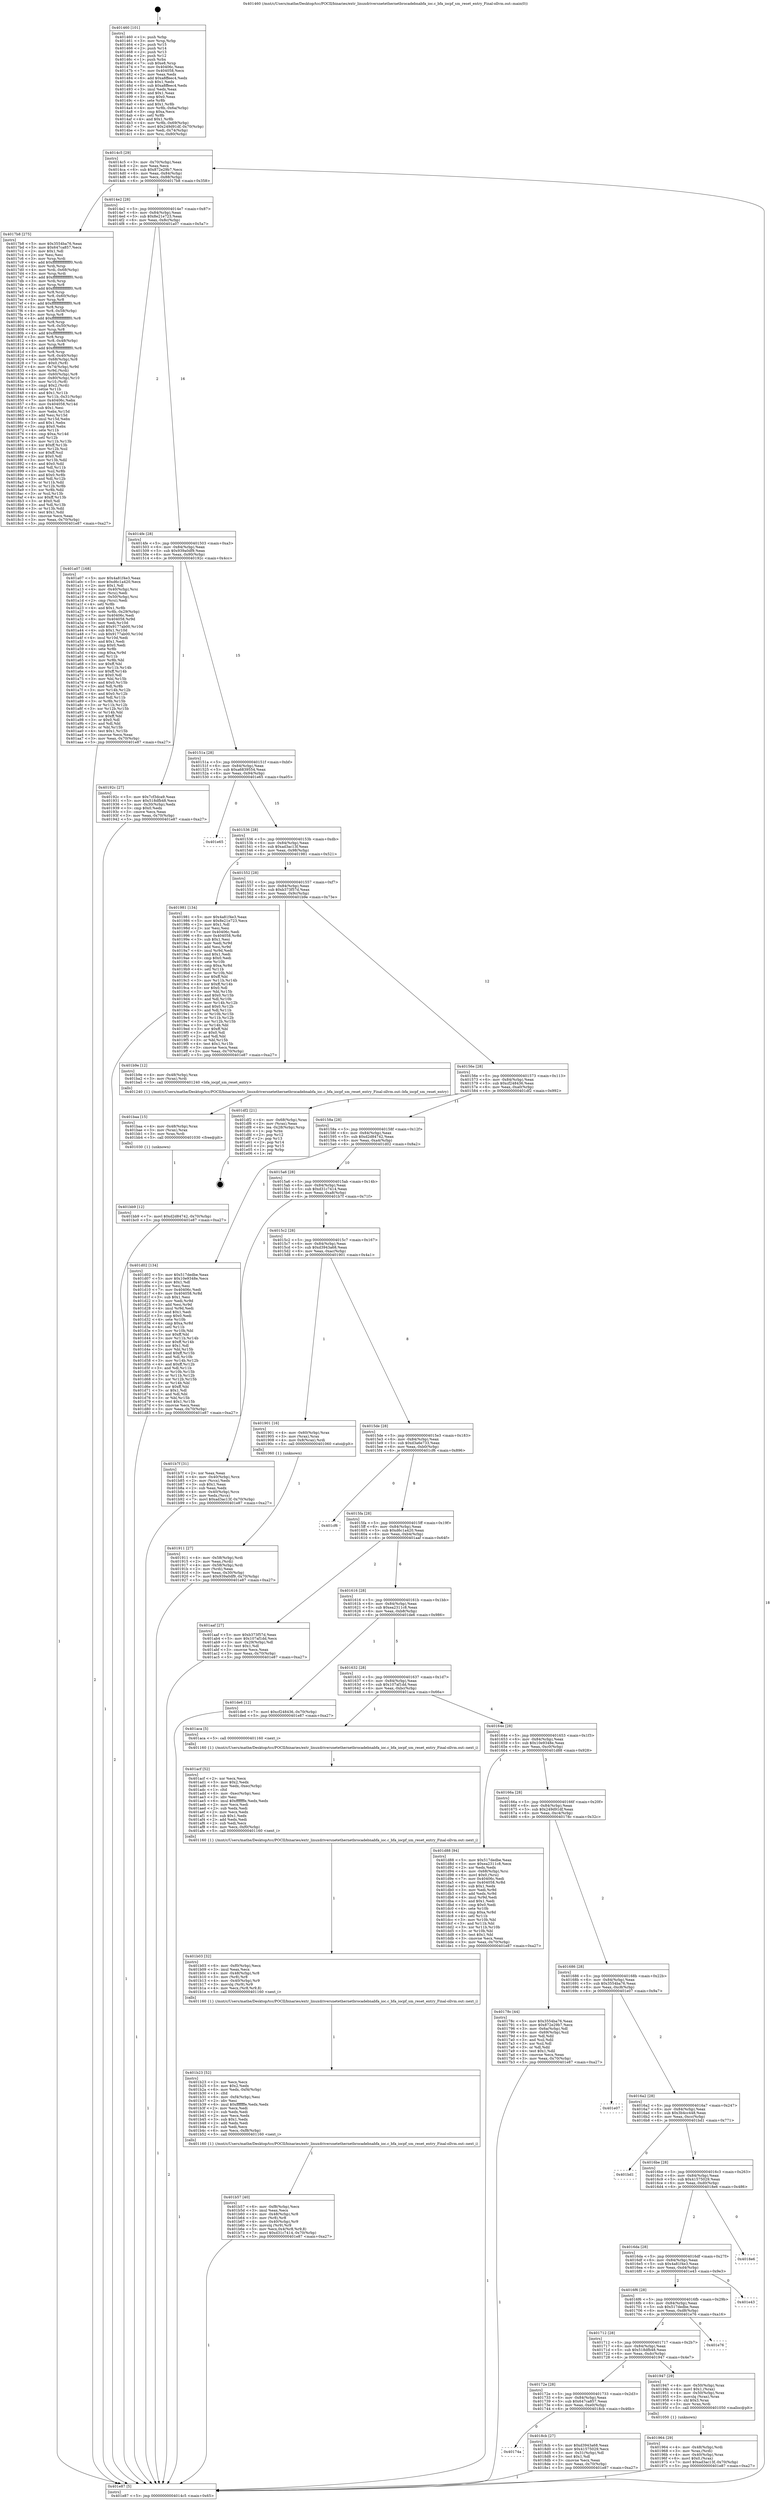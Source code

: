 digraph "0x401460" {
  label = "0x401460 (/mnt/c/Users/mathe/Desktop/tcc/POCII/binaries/extr_linuxdriversnetethernetbrocadebnabfa_ioc.c_bfa_iocpf_sm_reset_entry_Final-ollvm.out::main(0))"
  labelloc = "t"
  node[shape=record]

  Entry [label="",width=0.3,height=0.3,shape=circle,fillcolor=black,style=filled]
  "0x4014c5" [label="{
     0x4014c5 [29]\l
     | [instrs]\l
     &nbsp;&nbsp;0x4014c5 \<+3\>: mov -0x70(%rbp),%eax\l
     &nbsp;&nbsp;0x4014c8 \<+2\>: mov %eax,%ecx\l
     &nbsp;&nbsp;0x4014ca \<+6\>: sub $0x872e29b7,%ecx\l
     &nbsp;&nbsp;0x4014d0 \<+6\>: mov %eax,-0x84(%rbp)\l
     &nbsp;&nbsp;0x4014d6 \<+6\>: mov %ecx,-0x88(%rbp)\l
     &nbsp;&nbsp;0x4014dc \<+6\>: je 00000000004017b8 \<main+0x358\>\l
  }"]
  "0x4017b8" [label="{
     0x4017b8 [275]\l
     | [instrs]\l
     &nbsp;&nbsp;0x4017b8 \<+5\>: mov $0x3554ba76,%eax\l
     &nbsp;&nbsp;0x4017bd \<+5\>: mov $0x647ca857,%ecx\l
     &nbsp;&nbsp;0x4017c2 \<+2\>: mov $0x1,%dl\l
     &nbsp;&nbsp;0x4017c4 \<+2\>: xor %esi,%esi\l
     &nbsp;&nbsp;0x4017c6 \<+3\>: mov %rsp,%rdi\l
     &nbsp;&nbsp;0x4017c9 \<+4\>: add $0xfffffffffffffff0,%rdi\l
     &nbsp;&nbsp;0x4017cd \<+3\>: mov %rdi,%rsp\l
     &nbsp;&nbsp;0x4017d0 \<+4\>: mov %rdi,-0x68(%rbp)\l
     &nbsp;&nbsp;0x4017d4 \<+3\>: mov %rsp,%rdi\l
     &nbsp;&nbsp;0x4017d7 \<+4\>: add $0xfffffffffffffff0,%rdi\l
     &nbsp;&nbsp;0x4017db \<+3\>: mov %rdi,%rsp\l
     &nbsp;&nbsp;0x4017de \<+3\>: mov %rsp,%r8\l
     &nbsp;&nbsp;0x4017e1 \<+4\>: add $0xfffffffffffffff0,%r8\l
     &nbsp;&nbsp;0x4017e5 \<+3\>: mov %r8,%rsp\l
     &nbsp;&nbsp;0x4017e8 \<+4\>: mov %r8,-0x60(%rbp)\l
     &nbsp;&nbsp;0x4017ec \<+3\>: mov %rsp,%r8\l
     &nbsp;&nbsp;0x4017ef \<+4\>: add $0xfffffffffffffff0,%r8\l
     &nbsp;&nbsp;0x4017f3 \<+3\>: mov %r8,%rsp\l
     &nbsp;&nbsp;0x4017f6 \<+4\>: mov %r8,-0x58(%rbp)\l
     &nbsp;&nbsp;0x4017fa \<+3\>: mov %rsp,%r8\l
     &nbsp;&nbsp;0x4017fd \<+4\>: add $0xfffffffffffffff0,%r8\l
     &nbsp;&nbsp;0x401801 \<+3\>: mov %r8,%rsp\l
     &nbsp;&nbsp;0x401804 \<+4\>: mov %r8,-0x50(%rbp)\l
     &nbsp;&nbsp;0x401808 \<+3\>: mov %rsp,%r8\l
     &nbsp;&nbsp;0x40180b \<+4\>: add $0xfffffffffffffff0,%r8\l
     &nbsp;&nbsp;0x40180f \<+3\>: mov %r8,%rsp\l
     &nbsp;&nbsp;0x401812 \<+4\>: mov %r8,-0x48(%rbp)\l
     &nbsp;&nbsp;0x401816 \<+3\>: mov %rsp,%r8\l
     &nbsp;&nbsp;0x401819 \<+4\>: add $0xfffffffffffffff0,%r8\l
     &nbsp;&nbsp;0x40181d \<+3\>: mov %r8,%rsp\l
     &nbsp;&nbsp;0x401820 \<+4\>: mov %r8,-0x40(%rbp)\l
     &nbsp;&nbsp;0x401824 \<+4\>: mov -0x68(%rbp),%r8\l
     &nbsp;&nbsp;0x401828 \<+7\>: movl $0x0,(%r8)\l
     &nbsp;&nbsp;0x40182f \<+4\>: mov -0x74(%rbp),%r9d\l
     &nbsp;&nbsp;0x401833 \<+3\>: mov %r9d,(%rdi)\l
     &nbsp;&nbsp;0x401836 \<+4\>: mov -0x60(%rbp),%r8\l
     &nbsp;&nbsp;0x40183a \<+4\>: mov -0x80(%rbp),%r10\l
     &nbsp;&nbsp;0x40183e \<+3\>: mov %r10,(%r8)\l
     &nbsp;&nbsp;0x401841 \<+3\>: cmpl $0x2,(%rdi)\l
     &nbsp;&nbsp;0x401844 \<+4\>: setne %r11b\l
     &nbsp;&nbsp;0x401848 \<+4\>: and $0x1,%r11b\l
     &nbsp;&nbsp;0x40184c \<+4\>: mov %r11b,-0x31(%rbp)\l
     &nbsp;&nbsp;0x401850 \<+7\>: mov 0x40406c,%ebx\l
     &nbsp;&nbsp;0x401857 \<+8\>: mov 0x404058,%r14d\l
     &nbsp;&nbsp;0x40185f \<+3\>: sub $0x1,%esi\l
     &nbsp;&nbsp;0x401862 \<+3\>: mov %ebx,%r15d\l
     &nbsp;&nbsp;0x401865 \<+3\>: add %esi,%r15d\l
     &nbsp;&nbsp;0x401868 \<+4\>: imul %r15d,%ebx\l
     &nbsp;&nbsp;0x40186c \<+3\>: and $0x1,%ebx\l
     &nbsp;&nbsp;0x40186f \<+3\>: cmp $0x0,%ebx\l
     &nbsp;&nbsp;0x401872 \<+4\>: sete %r11b\l
     &nbsp;&nbsp;0x401876 \<+4\>: cmp $0xa,%r14d\l
     &nbsp;&nbsp;0x40187a \<+4\>: setl %r12b\l
     &nbsp;&nbsp;0x40187e \<+3\>: mov %r11b,%r13b\l
     &nbsp;&nbsp;0x401881 \<+4\>: xor $0xff,%r13b\l
     &nbsp;&nbsp;0x401885 \<+3\>: mov %r12b,%sil\l
     &nbsp;&nbsp;0x401888 \<+4\>: xor $0xff,%sil\l
     &nbsp;&nbsp;0x40188c \<+3\>: xor $0x0,%dl\l
     &nbsp;&nbsp;0x40188f \<+3\>: mov %r13b,%dil\l
     &nbsp;&nbsp;0x401892 \<+4\>: and $0x0,%dil\l
     &nbsp;&nbsp;0x401896 \<+3\>: and %dl,%r11b\l
     &nbsp;&nbsp;0x401899 \<+3\>: mov %sil,%r8b\l
     &nbsp;&nbsp;0x40189c \<+4\>: and $0x0,%r8b\l
     &nbsp;&nbsp;0x4018a0 \<+3\>: and %dl,%r12b\l
     &nbsp;&nbsp;0x4018a3 \<+3\>: or %r11b,%dil\l
     &nbsp;&nbsp;0x4018a6 \<+3\>: or %r12b,%r8b\l
     &nbsp;&nbsp;0x4018a9 \<+3\>: xor %r8b,%dil\l
     &nbsp;&nbsp;0x4018ac \<+3\>: or %sil,%r13b\l
     &nbsp;&nbsp;0x4018af \<+4\>: xor $0xff,%r13b\l
     &nbsp;&nbsp;0x4018b3 \<+3\>: or $0x0,%dl\l
     &nbsp;&nbsp;0x4018b6 \<+3\>: and %dl,%r13b\l
     &nbsp;&nbsp;0x4018b9 \<+3\>: or %r13b,%dil\l
     &nbsp;&nbsp;0x4018bc \<+4\>: test $0x1,%dil\l
     &nbsp;&nbsp;0x4018c0 \<+3\>: cmovne %ecx,%eax\l
     &nbsp;&nbsp;0x4018c3 \<+3\>: mov %eax,-0x70(%rbp)\l
     &nbsp;&nbsp;0x4018c6 \<+5\>: jmp 0000000000401e87 \<main+0xa27\>\l
  }"]
  "0x4014e2" [label="{
     0x4014e2 [28]\l
     | [instrs]\l
     &nbsp;&nbsp;0x4014e2 \<+5\>: jmp 00000000004014e7 \<main+0x87\>\l
     &nbsp;&nbsp;0x4014e7 \<+6\>: mov -0x84(%rbp),%eax\l
     &nbsp;&nbsp;0x4014ed \<+5\>: sub $0x8e21e723,%eax\l
     &nbsp;&nbsp;0x4014f2 \<+6\>: mov %eax,-0x8c(%rbp)\l
     &nbsp;&nbsp;0x4014f8 \<+6\>: je 0000000000401a07 \<main+0x5a7\>\l
  }"]
  Exit [label="",width=0.3,height=0.3,shape=circle,fillcolor=black,style=filled,peripheries=2]
  "0x401a07" [label="{
     0x401a07 [168]\l
     | [instrs]\l
     &nbsp;&nbsp;0x401a07 \<+5\>: mov $0x4a81f4e3,%eax\l
     &nbsp;&nbsp;0x401a0c \<+5\>: mov $0xd6c1a420,%ecx\l
     &nbsp;&nbsp;0x401a11 \<+2\>: mov $0x1,%dl\l
     &nbsp;&nbsp;0x401a13 \<+4\>: mov -0x40(%rbp),%rsi\l
     &nbsp;&nbsp;0x401a17 \<+2\>: mov (%rsi),%edi\l
     &nbsp;&nbsp;0x401a19 \<+4\>: mov -0x50(%rbp),%rsi\l
     &nbsp;&nbsp;0x401a1d \<+2\>: cmp (%rsi),%edi\l
     &nbsp;&nbsp;0x401a1f \<+4\>: setl %r8b\l
     &nbsp;&nbsp;0x401a23 \<+4\>: and $0x1,%r8b\l
     &nbsp;&nbsp;0x401a27 \<+4\>: mov %r8b,-0x29(%rbp)\l
     &nbsp;&nbsp;0x401a2b \<+7\>: mov 0x40406c,%edi\l
     &nbsp;&nbsp;0x401a32 \<+8\>: mov 0x404058,%r9d\l
     &nbsp;&nbsp;0x401a3a \<+3\>: mov %edi,%r10d\l
     &nbsp;&nbsp;0x401a3d \<+7\>: add $0x9177ab00,%r10d\l
     &nbsp;&nbsp;0x401a44 \<+4\>: sub $0x1,%r10d\l
     &nbsp;&nbsp;0x401a48 \<+7\>: sub $0x9177ab00,%r10d\l
     &nbsp;&nbsp;0x401a4f \<+4\>: imul %r10d,%edi\l
     &nbsp;&nbsp;0x401a53 \<+3\>: and $0x1,%edi\l
     &nbsp;&nbsp;0x401a56 \<+3\>: cmp $0x0,%edi\l
     &nbsp;&nbsp;0x401a59 \<+4\>: sete %r8b\l
     &nbsp;&nbsp;0x401a5d \<+4\>: cmp $0xa,%r9d\l
     &nbsp;&nbsp;0x401a61 \<+4\>: setl %r11b\l
     &nbsp;&nbsp;0x401a65 \<+3\>: mov %r8b,%bl\l
     &nbsp;&nbsp;0x401a68 \<+3\>: xor $0xff,%bl\l
     &nbsp;&nbsp;0x401a6b \<+3\>: mov %r11b,%r14b\l
     &nbsp;&nbsp;0x401a6e \<+4\>: xor $0xff,%r14b\l
     &nbsp;&nbsp;0x401a72 \<+3\>: xor $0x0,%dl\l
     &nbsp;&nbsp;0x401a75 \<+3\>: mov %bl,%r15b\l
     &nbsp;&nbsp;0x401a78 \<+4\>: and $0x0,%r15b\l
     &nbsp;&nbsp;0x401a7c \<+3\>: and %dl,%r8b\l
     &nbsp;&nbsp;0x401a7f \<+3\>: mov %r14b,%r12b\l
     &nbsp;&nbsp;0x401a82 \<+4\>: and $0x0,%r12b\l
     &nbsp;&nbsp;0x401a86 \<+3\>: and %dl,%r11b\l
     &nbsp;&nbsp;0x401a89 \<+3\>: or %r8b,%r15b\l
     &nbsp;&nbsp;0x401a8c \<+3\>: or %r11b,%r12b\l
     &nbsp;&nbsp;0x401a8f \<+3\>: xor %r12b,%r15b\l
     &nbsp;&nbsp;0x401a92 \<+3\>: or %r14b,%bl\l
     &nbsp;&nbsp;0x401a95 \<+3\>: xor $0xff,%bl\l
     &nbsp;&nbsp;0x401a98 \<+3\>: or $0x0,%dl\l
     &nbsp;&nbsp;0x401a9b \<+2\>: and %dl,%bl\l
     &nbsp;&nbsp;0x401a9d \<+3\>: or %bl,%r15b\l
     &nbsp;&nbsp;0x401aa0 \<+4\>: test $0x1,%r15b\l
     &nbsp;&nbsp;0x401aa4 \<+3\>: cmovne %ecx,%eax\l
     &nbsp;&nbsp;0x401aa7 \<+3\>: mov %eax,-0x70(%rbp)\l
     &nbsp;&nbsp;0x401aaa \<+5\>: jmp 0000000000401e87 \<main+0xa27\>\l
  }"]
  "0x4014fe" [label="{
     0x4014fe [28]\l
     | [instrs]\l
     &nbsp;&nbsp;0x4014fe \<+5\>: jmp 0000000000401503 \<main+0xa3\>\l
     &nbsp;&nbsp;0x401503 \<+6\>: mov -0x84(%rbp),%eax\l
     &nbsp;&nbsp;0x401509 \<+5\>: sub $0x939a0df9,%eax\l
     &nbsp;&nbsp;0x40150e \<+6\>: mov %eax,-0x90(%rbp)\l
     &nbsp;&nbsp;0x401514 \<+6\>: je 000000000040192c \<main+0x4cc\>\l
  }"]
  "0x401bb9" [label="{
     0x401bb9 [12]\l
     | [instrs]\l
     &nbsp;&nbsp;0x401bb9 \<+7\>: movl $0xd2d84742,-0x70(%rbp)\l
     &nbsp;&nbsp;0x401bc0 \<+5\>: jmp 0000000000401e87 \<main+0xa27\>\l
  }"]
  "0x40192c" [label="{
     0x40192c [27]\l
     | [instrs]\l
     &nbsp;&nbsp;0x40192c \<+5\>: mov $0x7cf3dca9,%eax\l
     &nbsp;&nbsp;0x401931 \<+5\>: mov $0x518dfb48,%ecx\l
     &nbsp;&nbsp;0x401936 \<+3\>: mov -0x30(%rbp),%edx\l
     &nbsp;&nbsp;0x401939 \<+3\>: cmp $0x0,%edx\l
     &nbsp;&nbsp;0x40193c \<+3\>: cmove %ecx,%eax\l
     &nbsp;&nbsp;0x40193f \<+3\>: mov %eax,-0x70(%rbp)\l
     &nbsp;&nbsp;0x401942 \<+5\>: jmp 0000000000401e87 \<main+0xa27\>\l
  }"]
  "0x40151a" [label="{
     0x40151a [28]\l
     | [instrs]\l
     &nbsp;&nbsp;0x40151a \<+5\>: jmp 000000000040151f \<main+0xbf\>\l
     &nbsp;&nbsp;0x40151f \<+6\>: mov -0x84(%rbp),%eax\l
     &nbsp;&nbsp;0x401525 \<+5\>: sub $0xa6839554,%eax\l
     &nbsp;&nbsp;0x40152a \<+6\>: mov %eax,-0x94(%rbp)\l
     &nbsp;&nbsp;0x401530 \<+6\>: je 0000000000401e65 \<main+0xa05\>\l
  }"]
  "0x401baa" [label="{
     0x401baa [15]\l
     | [instrs]\l
     &nbsp;&nbsp;0x401baa \<+4\>: mov -0x48(%rbp),%rax\l
     &nbsp;&nbsp;0x401bae \<+3\>: mov (%rax),%rax\l
     &nbsp;&nbsp;0x401bb1 \<+3\>: mov %rax,%rdi\l
     &nbsp;&nbsp;0x401bb4 \<+5\>: call 0000000000401030 \<free@plt\>\l
     | [calls]\l
     &nbsp;&nbsp;0x401030 \{1\} (unknown)\l
  }"]
  "0x401e65" [label="{
     0x401e65\l
  }", style=dashed]
  "0x401536" [label="{
     0x401536 [28]\l
     | [instrs]\l
     &nbsp;&nbsp;0x401536 \<+5\>: jmp 000000000040153b \<main+0xdb\>\l
     &nbsp;&nbsp;0x40153b \<+6\>: mov -0x84(%rbp),%eax\l
     &nbsp;&nbsp;0x401541 \<+5\>: sub $0xad3ac13f,%eax\l
     &nbsp;&nbsp;0x401546 \<+6\>: mov %eax,-0x98(%rbp)\l
     &nbsp;&nbsp;0x40154c \<+6\>: je 0000000000401981 \<main+0x521\>\l
  }"]
  "0x401b57" [label="{
     0x401b57 [40]\l
     | [instrs]\l
     &nbsp;&nbsp;0x401b57 \<+6\>: mov -0xf8(%rbp),%ecx\l
     &nbsp;&nbsp;0x401b5d \<+3\>: imul %eax,%ecx\l
     &nbsp;&nbsp;0x401b60 \<+4\>: mov -0x48(%rbp),%r8\l
     &nbsp;&nbsp;0x401b64 \<+3\>: mov (%r8),%r8\l
     &nbsp;&nbsp;0x401b67 \<+4\>: mov -0x40(%rbp),%r9\l
     &nbsp;&nbsp;0x401b6b \<+3\>: movslq (%r9),%r9\l
     &nbsp;&nbsp;0x401b6e \<+5\>: mov %ecx,0x4(%r8,%r9,8)\l
     &nbsp;&nbsp;0x401b73 \<+7\>: movl $0xd31c7414,-0x70(%rbp)\l
     &nbsp;&nbsp;0x401b7a \<+5\>: jmp 0000000000401e87 \<main+0xa27\>\l
  }"]
  "0x401981" [label="{
     0x401981 [134]\l
     | [instrs]\l
     &nbsp;&nbsp;0x401981 \<+5\>: mov $0x4a81f4e3,%eax\l
     &nbsp;&nbsp;0x401986 \<+5\>: mov $0x8e21e723,%ecx\l
     &nbsp;&nbsp;0x40198b \<+2\>: mov $0x1,%dl\l
     &nbsp;&nbsp;0x40198d \<+2\>: xor %esi,%esi\l
     &nbsp;&nbsp;0x40198f \<+7\>: mov 0x40406c,%edi\l
     &nbsp;&nbsp;0x401996 \<+8\>: mov 0x404058,%r8d\l
     &nbsp;&nbsp;0x40199e \<+3\>: sub $0x1,%esi\l
     &nbsp;&nbsp;0x4019a1 \<+3\>: mov %edi,%r9d\l
     &nbsp;&nbsp;0x4019a4 \<+3\>: add %esi,%r9d\l
     &nbsp;&nbsp;0x4019a7 \<+4\>: imul %r9d,%edi\l
     &nbsp;&nbsp;0x4019ab \<+3\>: and $0x1,%edi\l
     &nbsp;&nbsp;0x4019ae \<+3\>: cmp $0x0,%edi\l
     &nbsp;&nbsp;0x4019b1 \<+4\>: sete %r10b\l
     &nbsp;&nbsp;0x4019b5 \<+4\>: cmp $0xa,%r8d\l
     &nbsp;&nbsp;0x4019b9 \<+4\>: setl %r11b\l
     &nbsp;&nbsp;0x4019bd \<+3\>: mov %r10b,%bl\l
     &nbsp;&nbsp;0x4019c0 \<+3\>: xor $0xff,%bl\l
     &nbsp;&nbsp;0x4019c3 \<+3\>: mov %r11b,%r14b\l
     &nbsp;&nbsp;0x4019c6 \<+4\>: xor $0xff,%r14b\l
     &nbsp;&nbsp;0x4019ca \<+3\>: xor $0x0,%dl\l
     &nbsp;&nbsp;0x4019cd \<+3\>: mov %bl,%r15b\l
     &nbsp;&nbsp;0x4019d0 \<+4\>: and $0x0,%r15b\l
     &nbsp;&nbsp;0x4019d4 \<+3\>: and %dl,%r10b\l
     &nbsp;&nbsp;0x4019d7 \<+3\>: mov %r14b,%r12b\l
     &nbsp;&nbsp;0x4019da \<+4\>: and $0x0,%r12b\l
     &nbsp;&nbsp;0x4019de \<+3\>: and %dl,%r11b\l
     &nbsp;&nbsp;0x4019e1 \<+3\>: or %r10b,%r15b\l
     &nbsp;&nbsp;0x4019e4 \<+3\>: or %r11b,%r12b\l
     &nbsp;&nbsp;0x4019e7 \<+3\>: xor %r12b,%r15b\l
     &nbsp;&nbsp;0x4019ea \<+3\>: or %r14b,%bl\l
     &nbsp;&nbsp;0x4019ed \<+3\>: xor $0xff,%bl\l
     &nbsp;&nbsp;0x4019f0 \<+3\>: or $0x0,%dl\l
     &nbsp;&nbsp;0x4019f3 \<+2\>: and %dl,%bl\l
     &nbsp;&nbsp;0x4019f5 \<+3\>: or %bl,%r15b\l
     &nbsp;&nbsp;0x4019f8 \<+4\>: test $0x1,%r15b\l
     &nbsp;&nbsp;0x4019fc \<+3\>: cmovne %ecx,%eax\l
     &nbsp;&nbsp;0x4019ff \<+3\>: mov %eax,-0x70(%rbp)\l
     &nbsp;&nbsp;0x401a02 \<+5\>: jmp 0000000000401e87 \<main+0xa27\>\l
  }"]
  "0x401552" [label="{
     0x401552 [28]\l
     | [instrs]\l
     &nbsp;&nbsp;0x401552 \<+5\>: jmp 0000000000401557 \<main+0xf7\>\l
     &nbsp;&nbsp;0x401557 \<+6\>: mov -0x84(%rbp),%eax\l
     &nbsp;&nbsp;0x40155d \<+5\>: sub $0xb373f57d,%eax\l
     &nbsp;&nbsp;0x401562 \<+6\>: mov %eax,-0x9c(%rbp)\l
     &nbsp;&nbsp;0x401568 \<+6\>: je 0000000000401b9e \<main+0x73e\>\l
  }"]
  "0x401b23" [label="{
     0x401b23 [52]\l
     | [instrs]\l
     &nbsp;&nbsp;0x401b23 \<+2\>: xor %ecx,%ecx\l
     &nbsp;&nbsp;0x401b25 \<+5\>: mov $0x2,%edx\l
     &nbsp;&nbsp;0x401b2a \<+6\>: mov %edx,-0xf4(%rbp)\l
     &nbsp;&nbsp;0x401b30 \<+1\>: cltd\l
     &nbsp;&nbsp;0x401b31 \<+6\>: mov -0xf4(%rbp),%esi\l
     &nbsp;&nbsp;0x401b37 \<+2\>: idiv %esi\l
     &nbsp;&nbsp;0x401b39 \<+6\>: imul $0xfffffffe,%edx,%edx\l
     &nbsp;&nbsp;0x401b3f \<+2\>: mov %ecx,%edi\l
     &nbsp;&nbsp;0x401b41 \<+2\>: sub %edx,%edi\l
     &nbsp;&nbsp;0x401b43 \<+2\>: mov %ecx,%edx\l
     &nbsp;&nbsp;0x401b45 \<+3\>: sub $0x1,%edx\l
     &nbsp;&nbsp;0x401b48 \<+2\>: add %edx,%edi\l
     &nbsp;&nbsp;0x401b4a \<+2\>: sub %edi,%ecx\l
     &nbsp;&nbsp;0x401b4c \<+6\>: mov %ecx,-0xf8(%rbp)\l
     &nbsp;&nbsp;0x401b52 \<+5\>: call 0000000000401160 \<next_i\>\l
     | [calls]\l
     &nbsp;&nbsp;0x401160 \{1\} (/mnt/c/Users/mathe/Desktop/tcc/POCII/binaries/extr_linuxdriversnetethernetbrocadebnabfa_ioc.c_bfa_iocpf_sm_reset_entry_Final-ollvm.out::next_i)\l
  }"]
  "0x401b9e" [label="{
     0x401b9e [12]\l
     | [instrs]\l
     &nbsp;&nbsp;0x401b9e \<+4\>: mov -0x48(%rbp),%rax\l
     &nbsp;&nbsp;0x401ba2 \<+3\>: mov (%rax),%rdi\l
     &nbsp;&nbsp;0x401ba5 \<+5\>: call 0000000000401240 \<bfa_iocpf_sm_reset_entry\>\l
     | [calls]\l
     &nbsp;&nbsp;0x401240 \{1\} (/mnt/c/Users/mathe/Desktop/tcc/POCII/binaries/extr_linuxdriversnetethernetbrocadebnabfa_ioc.c_bfa_iocpf_sm_reset_entry_Final-ollvm.out::bfa_iocpf_sm_reset_entry)\l
  }"]
  "0x40156e" [label="{
     0x40156e [28]\l
     | [instrs]\l
     &nbsp;&nbsp;0x40156e \<+5\>: jmp 0000000000401573 \<main+0x113\>\l
     &nbsp;&nbsp;0x401573 \<+6\>: mov -0x84(%rbp),%eax\l
     &nbsp;&nbsp;0x401579 \<+5\>: sub $0xcf248436,%eax\l
     &nbsp;&nbsp;0x40157e \<+6\>: mov %eax,-0xa0(%rbp)\l
     &nbsp;&nbsp;0x401584 \<+6\>: je 0000000000401df2 \<main+0x992\>\l
  }"]
  "0x401b03" [label="{
     0x401b03 [32]\l
     | [instrs]\l
     &nbsp;&nbsp;0x401b03 \<+6\>: mov -0xf0(%rbp),%ecx\l
     &nbsp;&nbsp;0x401b09 \<+3\>: imul %eax,%ecx\l
     &nbsp;&nbsp;0x401b0c \<+4\>: mov -0x48(%rbp),%r8\l
     &nbsp;&nbsp;0x401b10 \<+3\>: mov (%r8),%r8\l
     &nbsp;&nbsp;0x401b13 \<+4\>: mov -0x40(%rbp),%r9\l
     &nbsp;&nbsp;0x401b17 \<+3\>: movslq (%r9),%r9\l
     &nbsp;&nbsp;0x401b1a \<+4\>: mov %ecx,(%r8,%r9,8)\l
     &nbsp;&nbsp;0x401b1e \<+5\>: call 0000000000401160 \<next_i\>\l
     | [calls]\l
     &nbsp;&nbsp;0x401160 \{1\} (/mnt/c/Users/mathe/Desktop/tcc/POCII/binaries/extr_linuxdriversnetethernetbrocadebnabfa_ioc.c_bfa_iocpf_sm_reset_entry_Final-ollvm.out::next_i)\l
  }"]
  "0x401df2" [label="{
     0x401df2 [21]\l
     | [instrs]\l
     &nbsp;&nbsp;0x401df2 \<+4\>: mov -0x68(%rbp),%rax\l
     &nbsp;&nbsp;0x401df6 \<+2\>: mov (%rax),%eax\l
     &nbsp;&nbsp;0x401df8 \<+4\>: lea -0x28(%rbp),%rsp\l
     &nbsp;&nbsp;0x401dfc \<+1\>: pop %rbx\l
     &nbsp;&nbsp;0x401dfd \<+2\>: pop %r12\l
     &nbsp;&nbsp;0x401dff \<+2\>: pop %r13\l
     &nbsp;&nbsp;0x401e01 \<+2\>: pop %r14\l
     &nbsp;&nbsp;0x401e03 \<+2\>: pop %r15\l
     &nbsp;&nbsp;0x401e05 \<+1\>: pop %rbp\l
     &nbsp;&nbsp;0x401e06 \<+1\>: ret\l
  }"]
  "0x40158a" [label="{
     0x40158a [28]\l
     | [instrs]\l
     &nbsp;&nbsp;0x40158a \<+5\>: jmp 000000000040158f \<main+0x12f\>\l
     &nbsp;&nbsp;0x40158f \<+6\>: mov -0x84(%rbp),%eax\l
     &nbsp;&nbsp;0x401595 \<+5\>: sub $0xd2d84742,%eax\l
     &nbsp;&nbsp;0x40159a \<+6\>: mov %eax,-0xa4(%rbp)\l
     &nbsp;&nbsp;0x4015a0 \<+6\>: je 0000000000401d02 \<main+0x8a2\>\l
  }"]
  "0x401acf" [label="{
     0x401acf [52]\l
     | [instrs]\l
     &nbsp;&nbsp;0x401acf \<+2\>: xor %ecx,%ecx\l
     &nbsp;&nbsp;0x401ad1 \<+5\>: mov $0x2,%edx\l
     &nbsp;&nbsp;0x401ad6 \<+6\>: mov %edx,-0xec(%rbp)\l
     &nbsp;&nbsp;0x401adc \<+1\>: cltd\l
     &nbsp;&nbsp;0x401add \<+6\>: mov -0xec(%rbp),%esi\l
     &nbsp;&nbsp;0x401ae3 \<+2\>: idiv %esi\l
     &nbsp;&nbsp;0x401ae5 \<+6\>: imul $0xfffffffe,%edx,%edx\l
     &nbsp;&nbsp;0x401aeb \<+2\>: mov %ecx,%edi\l
     &nbsp;&nbsp;0x401aed \<+2\>: sub %edx,%edi\l
     &nbsp;&nbsp;0x401aef \<+2\>: mov %ecx,%edx\l
     &nbsp;&nbsp;0x401af1 \<+3\>: sub $0x1,%edx\l
     &nbsp;&nbsp;0x401af4 \<+2\>: add %edx,%edi\l
     &nbsp;&nbsp;0x401af6 \<+2\>: sub %edi,%ecx\l
     &nbsp;&nbsp;0x401af8 \<+6\>: mov %ecx,-0xf0(%rbp)\l
     &nbsp;&nbsp;0x401afe \<+5\>: call 0000000000401160 \<next_i\>\l
     | [calls]\l
     &nbsp;&nbsp;0x401160 \{1\} (/mnt/c/Users/mathe/Desktop/tcc/POCII/binaries/extr_linuxdriversnetethernetbrocadebnabfa_ioc.c_bfa_iocpf_sm_reset_entry_Final-ollvm.out::next_i)\l
  }"]
  "0x401d02" [label="{
     0x401d02 [134]\l
     | [instrs]\l
     &nbsp;&nbsp;0x401d02 \<+5\>: mov $0x517dedbe,%eax\l
     &nbsp;&nbsp;0x401d07 \<+5\>: mov $0x10e9348e,%ecx\l
     &nbsp;&nbsp;0x401d0c \<+2\>: mov $0x1,%dl\l
     &nbsp;&nbsp;0x401d0e \<+2\>: xor %esi,%esi\l
     &nbsp;&nbsp;0x401d10 \<+7\>: mov 0x40406c,%edi\l
     &nbsp;&nbsp;0x401d17 \<+8\>: mov 0x404058,%r8d\l
     &nbsp;&nbsp;0x401d1f \<+3\>: sub $0x1,%esi\l
     &nbsp;&nbsp;0x401d22 \<+3\>: mov %edi,%r9d\l
     &nbsp;&nbsp;0x401d25 \<+3\>: add %esi,%r9d\l
     &nbsp;&nbsp;0x401d28 \<+4\>: imul %r9d,%edi\l
     &nbsp;&nbsp;0x401d2c \<+3\>: and $0x1,%edi\l
     &nbsp;&nbsp;0x401d2f \<+3\>: cmp $0x0,%edi\l
     &nbsp;&nbsp;0x401d32 \<+4\>: sete %r10b\l
     &nbsp;&nbsp;0x401d36 \<+4\>: cmp $0xa,%r8d\l
     &nbsp;&nbsp;0x401d3a \<+4\>: setl %r11b\l
     &nbsp;&nbsp;0x401d3e \<+3\>: mov %r10b,%bl\l
     &nbsp;&nbsp;0x401d41 \<+3\>: xor $0xff,%bl\l
     &nbsp;&nbsp;0x401d44 \<+3\>: mov %r11b,%r14b\l
     &nbsp;&nbsp;0x401d47 \<+4\>: xor $0xff,%r14b\l
     &nbsp;&nbsp;0x401d4b \<+3\>: xor $0x1,%dl\l
     &nbsp;&nbsp;0x401d4e \<+3\>: mov %bl,%r15b\l
     &nbsp;&nbsp;0x401d51 \<+4\>: and $0xff,%r15b\l
     &nbsp;&nbsp;0x401d55 \<+3\>: and %dl,%r10b\l
     &nbsp;&nbsp;0x401d58 \<+3\>: mov %r14b,%r12b\l
     &nbsp;&nbsp;0x401d5b \<+4\>: and $0xff,%r12b\l
     &nbsp;&nbsp;0x401d5f \<+3\>: and %dl,%r11b\l
     &nbsp;&nbsp;0x401d62 \<+3\>: or %r10b,%r15b\l
     &nbsp;&nbsp;0x401d65 \<+3\>: or %r11b,%r12b\l
     &nbsp;&nbsp;0x401d68 \<+3\>: xor %r12b,%r15b\l
     &nbsp;&nbsp;0x401d6b \<+3\>: or %r14b,%bl\l
     &nbsp;&nbsp;0x401d6e \<+3\>: xor $0xff,%bl\l
     &nbsp;&nbsp;0x401d71 \<+3\>: or $0x1,%dl\l
     &nbsp;&nbsp;0x401d74 \<+2\>: and %dl,%bl\l
     &nbsp;&nbsp;0x401d76 \<+3\>: or %bl,%r15b\l
     &nbsp;&nbsp;0x401d79 \<+4\>: test $0x1,%r15b\l
     &nbsp;&nbsp;0x401d7d \<+3\>: cmovne %ecx,%eax\l
     &nbsp;&nbsp;0x401d80 \<+3\>: mov %eax,-0x70(%rbp)\l
     &nbsp;&nbsp;0x401d83 \<+5\>: jmp 0000000000401e87 \<main+0xa27\>\l
  }"]
  "0x4015a6" [label="{
     0x4015a6 [28]\l
     | [instrs]\l
     &nbsp;&nbsp;0x4015a6 \<+5\>: jmp 00000000004015ab \<main+0x14b\>\l
     &nbsp;&nbsp;0x4015ab \<+6\>: mov -0x84(%rbp),%eax\l
     &nbsp;&nbsp;0x4015b1 \<+5\>: sub $0xd31c7414,%eax\l
     &nbsp;&nbsp;0x4015b6 \<+6\>: mov %eax,-0xa8(%rbp)\l
     &nbsp;&nbsp;0x4015bc \<+6\>: je 0000000000401b7f \<main+0x71f\>\l
  }"]
  "0x401964" [label="{
     0x401964 [29]\l
     | [instrs]\l
     &nbsp;&nbsp;0x401964 \<+4\>: mov -0x48(%rbp),%rdi\l
     &nbsp;&nbsp;0x401968 \<+3\>: mov %rax,(%rdi)\l
     &nbsp;&nbsp;0x40196b \<+4\>: mov -0x40(%rbp),%rax\l
     &nbsp;&nbsp;0x40196f \<+6\>: movl $0x0,(%rax)\l
     &nbsp;&nbsp;0x401975 \<+7\>: movl $0xad3ac13f,-0x70(%rbp)\l
     &nbsp;&nbsp;0x40197c \<+5\>: jmp 0000000000401e87 \<main+0xa27\>\l
  }"]
  "0x401b7f" [label="{
     0x401b7f [31]\l
     | [instrs]\l
     &nbsp;&nbsp;0x401b7f \<+2\>: xor %eax,%eax\l
     &nbsp;&nbsp;0x401b81 \<+4\>: mov -0x40(%rbp),%rcx\l
     &nbsp;&nbsp;0x401b85 \<+2\>: mov (%rcx),%edx\l
     &nbsp;&nbsp;0x401b87 \<+3\>: sub $0x1,%eax\l
     &nbsp;&nbsp;0x401b8a \<+2\>: sub %eax,%edx\l
     &nbsp;&nbsp;0x401b8c \<+4\>: mov -0x40(%rbp),%rcx\l
     &nbsp;&nbsp;0x401b90 \<+2\>: mov %edx,(%rcx)\l
     &nbsp;&nbsp;0x401b92 \<+7\>: movl $0xad3ac13f,-0x70(%rbp)\l
     &nbsp;&nbsp;0x401b99 \<+5\>: jmp 0000000000401e87 \<main+0xa27\>\l
  }"]
  "0x4015c2" [label="{
     0x4015c2 [28]\l
     | [instrs]\l
     &nbsp;&nbsp;0x4015c2 \<+5\>: jmp 00000000004015c7 \<main+0x167\>\l
     &nbsp;&nbsp;0x4015c7 \<+6\>: mov -0x84(%rbp),%eax\l
     &nbsp;&nbsp;0x4015cd \<+5\>: sub $0xd3943a68,%eax\l
     &nbsp;&nbsp;0x4015d2 \<+6\>: mov %eax,-0xac(%rbp)\l
     &nbsp;&nbsp;0x4015d8 \<+6\>: je 0000000000401901 \<main+0x4a1\>\l
  }"]
  "0x401911" [label="{
     0x401911 [27]\l
     | [instrs]\l
     &nbsp;&nbsp;0x401911 \<+4\>: mov -0x58(%rbp),%rdi\l
     &nbsp;&nbsp;0x401915 \<+2\>: mov %eax,(%rdi)\l
     &nbsp;&nbsp;0x401917 \<+4\>: mov -0x58(%rbp),%rdi\l
     &nbsp;&nbsp;0x40191b \<+2\>: mov (%rdi),%eax\l
     &nbsp;&nbsp;0x40191d \<+3\>: mov %eax,-0x30(%rbp)\l
     &nbsp;&nbsp;0x401920 \<+7\>: movl $0x939a0df9,-0x70(%rbp)\l
     &nbsp;&nbsp;0x401927 \<+5\>: jmp 0000000000401e87 \<main+0xa27\>\l
  }"]
  "0x401901" [label="{
     0x401901 [16]\l
     | [instrs]\l
     &nbsp;&nbsp;0x401901 \<+4\>: mov -0x60(%rbp),%rax\l
     &nbsp;&nbsp;0x401905 \<+3\>: mov (%rax),%rax\l
     &nbsp;&nbsp;0x401908 \<+4\>: mov 0x8(%rax),%rdi\l
     &nbsp;&nbsp;0x40190c \<+5\>: call 0000000000401060 \<atoi@plt\>\l
     | [calls]\l
     &nbsp;&nbsp;0x401060 \{1\} (unknown)\l
  }"]
  "0x4015de" [label="{
     0x4015de [28]\l
     | [instrs]\l
     &nbsp;&nbsp;0x4015de \<+5\>: jmp 00000000004015e3 \<main+0x183\>\l
     &nbsp;&nbsp;0x4015e3 \<+6\>: mov -0x84(%rbp),%eax\l
     &nbsp;&nbsp;0x4015e9 \<+5\>: sub $0xd3a6e733,%eax\l
     &nbsp;&nbsp;0x4015ee \<+6\>: mov %eax,-0xb0(%rbp)\l
     &nbsp;&nbsp;0x4015f4 \<+6\>: je 0000000000401cf6 \<main+0x896\>\l
  }"]
  "0x40174a" [label="{
     0x40174a\l
  }", style=dashed]
  "0x401cf6" [label="{
     0x401cf6\l
  }", style=dashed]
  "0x4015fa" [label="{
     0x4015fa [28]\l
     | [instrs]\l
     &nbsp;&nbsp;0x4015fa \<+5\>: jmp 00000000004015ff \<main+0x19f\>\l
     &nbsp;&nbsp;0x4015ff \<+6\>: mov -0x84(%rbp),%eax\l
     &nbsp;&nbsp;0x401605 \<+5\>: sub $0xd6c1a420,%eax\l
     &nbsp;&nbsp;0x40160a \<+6\>: mov %eax,-0xb4(%rbp)\l
     &nbsp;&nbsp;0x401610 \<+6\>: je 0000000000401aaf \<main+0x64f\>\l
  }"]
  "0x4018cb" [label="{
     0x4018cb [27]\l
     | [instrs]\l
     &nbsp;&nbsp;0x4018cb \<+5\>: mov $0xd3943a68,%eax\l
     &nbsp;&nbsp;0x4018d0 \<+5\>: mov $0x41575029,%ecx\l
     &nbsp;&nbsp;0x4018d5 \<+3\>: mov -0x31(%rbp),%dl\l
     &nbsp;&nbsp;0x4018d8 \<+3\>: test $0x1,%dl\l
     &nbsp;&nbsp;0x4018db \<+3\>: cmovne %ecx,%eax\l
     &nbsp;&nbsp;0x4018de \<+3\>: mov %eax,-0x70(%rbp)\l
     &nbsp;&nbsp;0x4018e1 \<+5\>: jmp 0000000000401e87 \<main+0xa27\>\l
  }"]
  "0x401aaf" [label="{
     0x401aaf [27]\l
     | [instrs]\l
     &nbsp;&nbsp;0x401aaf \<+5\>: mov $0xb373f57d,%eax\l
     &nbsp;&nbsp;0x401ab4 \<+5\>: mov $0x107af1dd,%ecx\l
     &nbsp;&nbsp;0x401ab9 \<+3\>: mov -0x29(%rbp),%dl\l
     &nbsp;&nbsp;0x401abc \<+3\>: test $0x1,%dl\l
     &nbsp;&nbsp;0x401abf \<+3\>: cmovne %ecx,%eax\l
     &nbsp;&nbsp;0x401ac2 \<+3\>: mov %eax,-0x70(%rbp)\l
     &nbsp;&nbsp;0x401ac5 \<+5\>: jmp 0000000000401e87 \<main+0xa27\>\l
  }"]
  "0x401616" [label="{
     0x401616 [28]\l
     | [instrs]\l
     &nbsp;&nbsp;0x401616 \<+5\>: jmp 000000000040161b \<main+0x1bb\>\l
     &nbsp;&nbsp;0x40161b \<+6\>: mov -0x84(%rbp),%eax\l
     &nbsp;&nbsp;0x401621 \<+5\>: sub $0xea2311c8,%eax\l
     &nbsp;&nbsp;0x401626 \<+6\>: mov %eax,-0xb8(%rbp)\l
     &nbsp;&nbsp;0x40162c \<+6\>: je 0000000000401de6 \<main+0x986\>\l
  }"]
  "0x40172e" [label="{
     0x40172e [28]\l
     | [instrs]\l
     &nbsp;&nbsp;0x40172e \<+5\>: jmp 0000000000401733 \<main+0x2d3\>\l
     &nbsp;&nbsp;0x401733 \<+6\>: mov -0x84(%rbp),%eax\l
     &nbsp;&nbsp;0x401739 \<+5\>: sub $0x647ca857,%eax\l
     &nbsp;&nbsp;0x40173e \<+6\>: mov %eax,-0xe0(%rbp)\l
     &nbsp;&nbsp;0x401744 \<+6\>: je 00000000004018cb \<main+0x46b\>\l
  }"]
  "0x401de6" [label="{
     0x401de6 [12]\l
     | [instrs]\l
     &nbsp;&nbsp;0x401de6 \<+7\>: movl $0xcf248436,-0x70(%rbp)\l
     &nbsp;&nbsp;0x401ded \<+5\>: jmp 0000000000401e87 \<main+0xa27\>\l
  }"]
  "0x401632" [label="{
     0x401632 [28]\l
     | [instrs]\l
     &nbsp;&nbsp;0x401632 \<+5\>: jmp 0000000000401637 \<main+0x1d7\>\l
     &nbsp;&nbsp;0x401637 \<+6\>: mov -0x84(%rbp),%eax\l
     &nbsp;&nbsp;0x40163d \<+5\>: sub $0x107af1dd,%eax\l
     &nbsp;&nbsp;0x401642 \<+6\>: mov %eax,-0xbc(%rbp)\l
     &nbsp;&nbsp;0x401648 \<+6\>: je 0000000000401aca \<main+0x66a\>\l
  }"]
  "0x401947" [label="{
     0x401947 [29]\l
     | [instrs]\l
     &nbsp;&nbsp;0x401947 \<+4\>: mov -0x50(%rbp),%rax\l
     &nbsp;&nbsp;0x40194b \<+6\>: movl $0x1,(%rax)\l
     &nbsp;&nbsp;0x401951 \<+4\>: mov -0x50(%rbp),%rax\l
     &nbsp;&nbsp;0x401955 \<+3\>: movslq (%rax),%rax\l
     &nbsp;&nbsp;0x401958 \<+4\>: shl $0x3,%rax\l
     &nbsp;&nbsp;0x40195c \<+3\>: mov %rax,%rdi\l
     &nbsp;&nbsp;0x40195f \<+5\>: call 0000000000401050 \<malloc@plt\>\l
     | [calls]\l
     &nbsp;&nbsp;0x401050 \{1\} (unknown)\l
  }"]
  "0x401aca" [label="{
     0x401aca [5]\l
     | [instrs]\l
     &nbsp;&nbsp;0x401aca \<+5\>: call 0000000000401160 \<next_i\>\l
     | [calls]\l
     &nbsp;&nbsp;0x401160 \{1\} (/mnt/c/Users/mathe/Desktop/tcc/POCII/binaries/extr_linuxdriversnetethernetbrocadebnabfa_ioc.c_bfa_iocpf_sm_reset_entry_Final-ollvm.out::next_i)\l
  }"]
  "0x40164e" [label="{
     0x40164e [28]\l
     | [instrs]\l
     &nbsp;&nbsp;0x40164e \<+5\>: jmp 0000000000401653 \<main+0x1f3\>\l
     &nbsp;&nbsp;0x401653 \<+6\>: mov -0x84(%rbp),%eax\l
     &nbsp;&nbsp;0x401659 \<+5\>: sub $0x10e9348e,%eax\l
     &nbsp;&nbsp;0x40165e \<+6\>: mov %eax,-0xc0(%rbp)\l
     &nbsp;&nbsp;0x401664 \<+6\>: je 0000000000401d88 \<main+0x928\>\l
  }"]
  "0x401712" [label="{
     0x401712 [28]\l
     | [instrs]\l
     &nbsp;&nbsp;0x401712 \<+5\>: jmp 0000000000401717 \<main+0x2b7\>\l
     &nbsp;&nbsp;0x401717 \<+6\>: mov -0x84(%rbp),%eax\l
     &nbsp;&nbsp;0x40171d \<+5\>: sub $0x518dfb48,%eax\l
     &nbsp;&nbsp;0x401722 \<+6\>: mov %eax,-0xdc(%rbp)\l
     &nbsp;&nbsp;0x401728 \<+6\>: je 0000000000401947 \<main+0x4e7\>\l
  }"]
  "0x401d88" [label="{
     0x401d88 [94]\l
     | [instrs]\l
     &nbsp;&nbsp;0x401d88 \<+5\>: mov $0x517dedbe,%eax\l
     &nbsp;&nbsp;0x401d8d \<+5\>: mov $0xea2311c8,%ecx\l
     &nbsp;&nbsp;0x401d92 \<+2\>: xor %edx,%edx\l
     &nbsp;&nbsp;0x401d94 \<+4\>: mov -0x68(%rbp),%rsi\l
     &nbsp;&nbsp;0x401d98 \<+6\>: movl $0x0,(%rsi)\l
     &nbsp;&nbsp;0x401d9e \<+7\>: mov 0x40406c,%edi\l
     &nbsp;&nbsp;0x401da5 \<+8\>: mov 0x404058,%r8d\l
     &nbsp;&nbsp;0x401dad \<+3\>: sub $0x1,%edx\l
     &nbsp;&nbsp;0x401db0 \<+3\>: mov %edi,%r9d\l
     &nbsp;&nbsp;0x401db3 \<+3\>: add %edx,%r9d\l
     &nbsp;&nbsp;0x401db6 \<+4\>: imul %r9d,%edi\l
     &nbsp;&nbsp;0x401dba \<+3\>: and $0x1,%edi\l
     &nbsp;&nbsp;0x401dbd \<+3\>: cmp $0x0,%edi\l
     &nbsp;&nbsp;0x401dc0 \<+4\>: sete %r10b\l
     &nbsp;&nbsp;0x401dc4 \<+4\>: cmp $0xa,%r8d\l
     &nbsp;&nbsp;0x401dc8 \<+4\>: setl %r11b\l
     &nbsp;&nbsp;0x401dcc \<+3\>: mov %r10b,%bl\l
     &nbsp;&nbsp;0x401dcf \<+3\>: and %r11b,%bl\l
     &nbsp;&nbsp;0x401dd2 \<+3\>: xor %r11b,%r10b\l
     &nbsp;&nbsp;0x401dd5 \<+3\>: or %r10b,%bl\l
     &nbsp;&nbsp;0x401dd8 \<+3\>: test $0x1,%bl\l
     &nbsp;&nbsp;0x401ddb \<+3\>: cmovne %ecx,%eax\l
     &nbsp;&nbsp;0x401dde \<+3\>: mov %eax,-0x70(%rbp)\l
     &nbsp;&nbsp;0x401de1 \<+5\>: jmp 0000000000401e87 \<main+0xa27\>\l
  }"]
  "0x40166a" [label="{
     0x40166a [28]\l
     | [instrs]\l
     &nbsp;&nbsp;0x40166a \<+5\>: jmp 000000000040166f \<main+0x20f\>\l
     &nbsp;&nbsp;0x40166f \<+6\>: mov -0x84(%rbp),%eax\l
     &nbsp;&nbsp;0x401675 \<+5\>: sub $0x249d91df,%eax\l
     &nbsp;&nbsp;0x40167a \<+6\>: mov %eax,-0xc4(%rbp)\l
     &nbsp;&nbsp;0x401680 \<+6\>: je 000000000040178c \<main+0x32c\>\l
  }"]
  "0x401e76" [label="{
     0x401e76\l
  }", style=dashed]
  "0x40178c" [label="{
     0x40178c [44]\l
     | [instrs]\l
     &nbsp;&nbsp;0x40178c \<+5\>: mov $0x3554ba76,%eax\l
     &nbsp;&nbsp;0x401791 \<+5\>: mov $0x872e29b7,%ecx\l
     &nbsp;&nbsp;0x401796 \<+3\>: mov -0x6a(%rbp),%dl\l
     &nbsp;&nbsp;0x401799 \<+4\>: mov -0x69(%rbp),%sil\l
     &nbsp;&nbsp;0x40179d \<+3\>: mov %dl,%dil\l
     &nbsp;&nbsp;0x4017a0 \<+3\>: and %sil,%dil\l
     &nbsp;&nbsp;0x4017a3 \<+3\>: xor %sil,%dl\l
     &nbsp;&nbsp;0x4017a6 \<+3\>: or %dl,%dil\l
     &nbsp;&nbsp;0x4017a9 \<+4\>: test $0x1,%dil\l
     &nbsp;&nbsp;0x4017ad \<+3\>: cmovne %ecx,%eax\l
     &nbsp;&nbsp;0x4017b0 \<+3\>: mov %eax,-0x70(%rbp)\l
     &nbsp;&nbsp;0x4017b3 \<+5\>: jmp 0000000000401e87 \<main+0xa27\>\l
  }"]
  "0x401686" [label="{
     0x401686 [28]\l
     | [instrs]\l
     &nbsp;&nbsp;0x401686 \<+5\>: jmp 000000000040168b \<main+0x22b\>\l
     &nbsp;&nbsp;0x40168b \<+6\>: mov -0x84(%rbp),%eax\l
     &nbsp;&nbsp;0x401691 \<+5\>: sub $0x3554ba76,%eax\l
     &nbsp;&nbsp;0x401696 \<+6\>: mov %eax,-0xc8(%rbp)\l
     &nbsp;&nbsp;0x40169c \<+6\>: je 0000000000401e07 \<main+0x9a7\>\l
  }"]
  "0x401e87" [label="{
     0x401e87 [5]\l
     | [instrs]\l
     &nbsp;&nbsp;0x401e87 \<+5\>: jmp 00000000004014c5 \<main+0x65\>\l
  }"]
  "0x401460" [label="{
     0x401460 [101]\l
     | [instrs]\l
     &nbsp;&nbsp;0x401460 \<+1\>: push %rbp\l
     &nbsp;&nbsp;0x401461 \<+3\>: mov %rsp,%rbp\l
     &nbsp;&nbsp;0x401464 \<+2\>: push %r15\l
     &nbsp;&nbsp;0x401466 \<+2\>: push %r14\l
     &nbsp;&nbsp;0x401468 \<+2\>: push %r13\l
     &nbsp;&nbsp;0x40146a \<+2\>: push %r12\l
     &nbsp;&nbsp;0x40146c \<+1\>: push %rbx\l
     &nbsp;&nbsp;0x40146d \<+7\>: sub $0xe8,%rsp\l
     &nbsp;&nbsp;0x401474 \<+7\>: mov 0x40406c,%eax\l
     &nbsp;&nbsp;0x40147b \<+7\>: mov 0x404058,%ecx\l
     &nbsp;&nbsp;0x401482 \<+2\>: mov %eax,%edx\l
     &nbsp;&nbsp;0x401484 \<+6\>: add $0xa8ffeec4,%edx\l
     &nbsp;&nbsp;0x40148a \<+3\>: sub $0x1,%edx\l
     &nbsp;&nbsp;0x40148d \<+6\>: sub $0xa8ffeec4,%edx\l
     &nbsp;&nbsp;0x401493 \<+3\>: imul %edx,%eax\l
     &nbsp;&nbsp;0x401496 \<+3\>: and $0x1,%eax\l
     &nbsp;&nbsp;0x401499 \<+3\>: cmp $0x0,%eax\l
     &nbsp;&nbsp;0x40149c \<+4\>: sete %r8b\l
     &nbsp;&nbsp;0x4014a0 \<+4\>: and $0x1,%r8b\l
     &nbsp;&nbsp;0x4014a4 \<+4\>: mov %r8b,-0x6a(%rbp)\l
     &nbsp;&nbsp;0x4014a8 \<+3\>: cmp $0xa,%ecx\l
     &nbsp;&nbsp;0x4014ab \<+4\>: setl %r8b\l
     &nbsp;&nbsp;0x4014af \<+4\>: and $0x1,%r8b\l
     &nbsp;&nbsp;0x4014b3 \<+4\>: mov %r8b,-0x69(%rbp)\l
     &nbsp;&nbsp;0x4014b7 \<+7\>: movl $0x249d91df,-0x70(%rbp)\l
     &nbsp;&nbsp;0x4014be \<+3\>: mov %edi,-0x74(%rbp)\l
     &nbsp;&nbsp;0x4014c1 \<+4\>: mov %rsi,-0x80(%rbp)\l
  }"]
  "0x4016f6" [label="{
     0x4016f6 [28]\l
     | [instrs]\l
     &nbsp;&nbsp;0x4016f6 \<+5\>: jmp 00000000004016fb \<main+0x29b\>\l
     &nbsp;&nbsp;0x4016fb \<+6\>: mov -0x84(%rbp),%eax\l
     &nbsp;&nbsp;0x401701 \<+5\>: sub $0x517dedbe,%eax\l
     &nbsp;&nbsp;0x401706 \<+6\>: mov %eax,-0xd8(%rbp)\l
     &nbsp;&nbsp;0x40170c \<+6\>: je 0000000000401e76 \<main+0xa16\>\l
  }"]
  "0x401e43" [label="{
     0x401e43\l
  }", style=dashed]
  "0x401e07" [label="{
     0x401e07\l
  }", style=dashed]
  "0x4016a2" [label="{
     0x4016a2 [28]\l
     | [instrs]\l
     &nbsp;&nbsp;0x4016a2 \<+5\>: jmp 00000000004016a7 \<main+0x247\>\l
     &nbsp;&nbsp;0x4016a7 \<+6\>: mov -0x84(%rbp),%eax\l
     &nbsp;&nbsp;0x4016ad \<+5\>: sub $0x3b4cc448,%eax\l
     &nbsp;&nbsp;0x4016b2 \<+6\>: mov %eax,-0xcc(%rbp)\l
     &nbsp;&nbsp;0x4016b8 \<+6\>: je 0000000000401bd1 \<main+0x771\>\l
  }"]
  "0x4016da" [label="{
     0x4016da [28]\l
     | [instrs]\l
     &nbsp;&nbsp;0x4016da \<+5\>: jmp 00000000004016df \<main+0x27f\>\l
     &nbsp;&nbsp;0x4016df \<+6\>: mov -0x84(%rbp),%eax\l
     &nbsp;&nbsp;0x4016e5 \<+5\>: sub $0x4a81f4e3,%eax\l
     &nbsp;&nbsp;0x4016ea \<+6\>: mov %eax,-0xd4(%rbp)\l
     &nbsp;&nbsp;0x4016f0 \<+6\>: je 0000000000401e43 \<main+0x9e3\>\l
  }"]
  "0x401bd1" [label="{
     0x401bd1\l
  }", style=dashed]
  "0x4016be" [label="{
     0x4016be [28]\l
     | [instrs]\l
     &nbsp;&nbsp;0x4016be \<+5\>: jmp 00000000004016c3 \<main+0x263\>\l
     &nbsp;&nbsp;0x4016c3 \<+6\>: mov -0x84(%rbp),%eax\l
     &nbsp;&nbsp;0x4016c9 \<+5\>: sub $0x41575029,%eax\l
     &nbsp;&nbsp;0x4016ce \<+6\>: mov %eax,-0xd0(%rbp)\l
     &nbsp;&nbsp;0x4016d4 \<+6\>: je 00000000004018e6 \<main+0x486\>\l
  }"]
  "0x4018e6" [label="{
     0x4018e6\l
  }", style=dashed]
  Entry -> "0x401460" [label=" 1"]
  "0x4014c5" -> "0x4017b8" [label=" 1"]
  "0x4014c5" -> "0x4014e2" [label=" 18"]
  "0x401df2" -> Exit [label=" 1"]
  "0x4014e2" -> "0x401a07" [label=" 2"]
  "0x4014e2" -> "0x4014fe" [label=" 16"]
  "0x401de6" -> "0x401e87" [label=" 1"]
  "0x4014fe" -> "0x40192c" [label=" 1"]
  "0x4014fe" -> "0x40151a" [label=" 15"]
  "0x401d88" -> "0x401e87" [label=" 1"]
  "0x40151a" -> "0x401e65" [label=" 0"]
  "0x40151a" -> "0x401536" [label=" 15"]
  "0x401d02" -> "0x401e87" [label=" 1"]
  "0x401536" -> "0x401981" [label=" 2"]
  "0x401536" -> "0x401552" [label=" 13"]
  "0x401bb9" -> "0x401e87" [label=" 1"]
  "0x401552" -> "0x401b9e" [label=" 1"]
  "0x401552" -> "0x40156e" [label=" 12"]
  "0x401baa" -> "0x401bb9" [label=" 1"]
  "0x40156e" -> "0x401df2" [label=" 1"]
  "0x40156e" -> "0x40158a" [label=" 11"]
  "0x401b9e" -> "0x401baa" [label=" 1"]
  "0x40158a" -> "0x401d02" [label=" 1"]
  "0x40158a" -> "0x4015a6" [label=" 10"]
  "0x401b7f" -> "0x401e87" [label=" 1"]
  "0x4015a6" -> "0x401b7f" [label=" 1"]
  "0x4015a6" -> "0x4015c2" [label=" 9"]
  "0x401b57" -> "0x401e87" [label=" 1"]
  "0x4015c2" -> "0x401901" [label=" 1"]
  "0x4015c2" -> "0x4015de" [label=" 8"]
  "0x401b23" -> "0x401b57" [label=" 1"]
  "0x4015de" -> "0x401cf6" [label=" 0"]
  "0x4015de" -> "0x4015fa" [label=" 8"]
  "0x401b03" -> "0x401b23" [label=" 1"]
  "0x4015fa" -> "0x401aaf" [label=" 2"]
  "0x4015fa" -> "0x401616" [label=" 6"]
  "0x401acf" -> "0x401b03" [label=" 1"]
  "0x401616" -> "0x401de6" [label=" 1"]
  "0x401616" -> "0x401632" [label=" 5"]
  "0x401aaf" -> "0x401e87" [label=" 2"]
  "0x401632" -> "0x401aca" [label=" 1"]
  "0x401632" -> "0x40164e" [label=" 4"]
  "0x401a07" -> "0x401e87" [label=" 2"]
  "0x40164e" -> "0x401d88" [label=" 1"]
  "0x40164e" -> "0x40166a" [label=" 3"]
  "0x401964" -> "0x401e87" [label=" 1"]
  "0x40166a" -> "0x40178c" [label=" 1"]
  "0x40166a" -> "0x401686" [label=" 2"]
  "0x40178c" -> "0x401e87" [label=" 1"]
  "0x401460" -> "0x4014c5" [label=" 1"]
  "0x401e87" -> "0x4014c5" [label=" 18"]
  "0x401947" -> "0x401964" [label=" 1"]
  "0x4017b8" -> "0x401e87" [label=" 1"]
  "0x401911" -> "0x401e87" [label=" 1"]
  "0x401686" -> "0x401e07" [label=" 0"]
  "0x401686" -> "0x4016a2" [label=" 2"]
  "0x401901" -> "0x401911" [label=" 1"]
  "0x4016a2" -> "0x401bd1" [label=" 0"]
  "0x4016a2" -> "0x4016be" [label=" 2"]
  "0x40172e" -> "0x40174a" [label=" 0"]
  "0x4016be" -> "0x4018e6" [label=" 0"]
  "0x4016be" -> "0x4016da" [label=" 2"]
  "0x4018cb" -> "0x401e87" [label=" 1"]
  "0x4016da" -> "0x401e43" [label=" 0"]
  "0x4016da" -> "0x4016f6" [label=" 2"]
  "0x40192c" -> "0x401e87" [label=" 1"]
  "0x4016f6" -> "0x401e76" [label=" 0"]
  "0x4016f6" -> "0x401712" [label=" 2"]
  "0x401981" -> "0x401e87" [label=" 2"]
  "0x401712" -> "0x401947" [label=" 1"]
  "0x401712" -> "0x40172e" [label=" 1"]
  "0x401aca" -> "0x401acf" [label=" 1"]
  "0x40172e" -> "0x4018cb" [label=" 1"]
}
